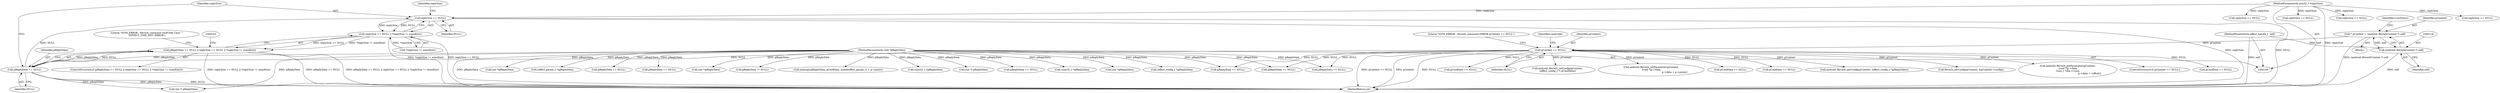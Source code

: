 digraph "0_Android_9e29523b9537983b4c4b205ff868d0b3bca0383b_0@pointer" {
"1000146" [label="(Call,replySize == NULL)"];
"1000111" [label="(MethodParameterIn,uint32_t *replySize)"];
"1000142" [label="(Call,pReplyData == NULL)"];
"1000112" [label="(MethodParameterIn,void *pReplyData)"];
"1000127" [label="(Call,pContext == NULL)"];
"1000115" [label="(Call,* pContext = (android::ReverbContext *) self)"];
"1000117" [label="(Call,(android::ReverbContext *) self)"];
"1000107" [label="(MethodParameterIn,effect_handle_t  self)"];
"1000145" [label="(Call,replySize == NULL || *replySize != sizeof(int))"];
"1000141" [label="(Call,pReplyData == NULL || replySize == NULL || *replySize != sizeof(int))"];
"1000119" [label="(Identifier,self)"];
"1000563" [label="(Call,pCmdData == NULL)"];
"1000430" [label="(Call,(int *)pReplyData)"];
"1000129" [label="(Identifier,NULL)"];
"1000128" [label="(Identifier,pContext)"];
"1000231" [label="(Call,(effect_config_t *)pReplyData)"];
"1000116" [label="(Identifier,pContext)"];
"1000146" [label="(Call,replySize == NULL)"];
"1000111" [label="(MethodParameterIn,uint32_t *replySize)"];
"1000202" [label="(Call,android::Reverb_setConfig(pContext,\n (effect_config_t *) pCmdData))"];
"1000156" [label="(Literal,\"\tLVM_ERROR : Reverb_command cmdCode Case: \"\n \"EFFECT_CMD_INIT: ERROR\")"];
"1000311" [label="(Call,memcpy(pReplyData, pCmdData, sizeof(effect_param_t) + p->psize))"];
"1000215" [label="(Call,replySize == NULL)"];
"1000115" [label="(Call,* pContext = (android::ReverbContext *) self)"];
"1000433" [label="(Call,android::Reverb_setParameter(pContext,\n (void *)p->data,\n                                                              p->data + p->psize))"];
"1000142" [label="(Call,pReplyData == NULL)"];
"1000688" [label="(MethodReturn,int)"];
"1000127" [label="(Call,pContext == NULL)"];
"1000162" [label="(Call,(int *) pReplyData)"];
"1000619" [label="(Call,(uint32_t *)pReplyData)"];
"1000132" [label="(Literal,\"\tLVM_ERROR : Reverb_command ERROR pContext == NULL\")"];
"1000199" [label="(Call,(int *) pReplyData)"];
"1000271" [label="(Call,pCmdData == NULL)"];
"1000395" [label="(Call,replySize == NULL)"];
"1000179" [label="(Call,pReplyData == NULL)"];
"1000628" [label="(Call,(uint32_t *)pReplyData)"];
"1000148" [label="(Identifier,NULL)"];
"1000211" [label="(Call,pReplyData == NULL)"];
"1000107" [label="(MethodParameterIn,effect_handle_t  self)"];
"1000170" [label="(Call,pCmdData == NULL)"];
"1000229" [label="(Call,android::Reverb_getConfig(pContext, (effect_config_t *)pReplyData))"];
"1000236" [label="(Call,Reverb_setConfig(pContext, &pContext->config))"];
"1000143" [label="(Identifier,pReplyData)"];
"1000140" [label="(ControlStructure,if (pReplyData == NULL || replySize == NULL || *replySize != sizeof(int)))"];
"1000550" [label="(Call,(int *)pReplyData)"];
"1000322" [label="(Call,(effect_param_t *)pReplyData)"];
"1000345" [label="(Call,android::Reverb_getParameter(pContext,\n (void *)p->data,\n (size_t *)&p->vsize,\n                                                          p->data + voffset))"];
"1000391" [label="(Call,pReplyData == NULL)"];
"1000149" [label="(Call,*replySize != sizeof(int))"];
"1000124" [label="(Identifier,LvmStatus)"];
"1000117" [label="(Call,(android::ReverbContext *) self)"];
"1000289" [label="(Call,pReplyData == NULL)"];
"1000113" [label="(Block,)"];
"1000141" [label="(Call,pReplyData == NULL || replySize == NULL || *replySize != sizeof(int))"];
"1000112" [label="(MethodParameterIn,void *pReplyData)"];
"1000147" [label="(Identifier,replySize)"];
"1000151" [label="(Identifier,replySize)"];
"1000145" [label="(Call,replySize == NULL || *replySize != sizeof(int))"];
"1000126" [label="(ControlStructure,if (pContext == NULL))"];
"1000183" [label="(Call,replySize == NULL)"];
"1000379" [label="(Call,pCmdData == NULL)"];
"1000479" [label="(Call,(int *)pReplyData)"];
"1000144" [label="(Identifier,NULL)"];
"1000137" [label="(Identifier,cmdCode)"];
"1000293" [label="(Call,replySize == NULL)"];
"1000579" [label="(Call,pReplyData != NULL)"];
"1000522" [label="(Call,pReplyData == NULL)"];
"1000451" [label="(Call,pReplyData == NULL)"];
"1000146" -> "1000145"  [label="AST: "];
"1000146" -> "1000148"  [label="CFG: "];
"1000147" -> "1000146"  [label="AST: "];
"1000148" -> "1000146"  [label="AST: "];
"1000151" -> "1000146"  [label="CFG: "];
"1000145" -> "1000146"  [label="CFG: "];
"1000146" -> "1000688"  [label="DDG: NULL"];
"1000146" -> "1000688"  [label="DDG: replySize"];
"1000146" -> "1000145"  [label="DDG: replySize"];
"1000146" -> "1000145"  [label="DDG: NULL"];
"1000111" -> "1000146"  [label="DDG: replySize"];
"1000142" -> "1000146"  [label="DDG: NULL"];
"1000111" -> "1000106"  [label="AST: "];
"1000111" -> "1000688"  [label="DDG: replySize"];
"1000111" -> "1000183"  [label="DDG: replySize"];
"1000111" -> "1000215"  [label="DDG: replySize"];
"1000111" -> "1000293"  [label="DDG: replySize"];
"1000111" -> "1000395"  [label="DDG: replySize"];
"1000142" -> "1000141"  [label="AST: "];
"1000142" -> "1000144"  [label="CFG: "];
"1000143" -> "1000142"  [label="AST: "];
"1000144" -> "1000142"  [label="AST: "];
"1000147" -> "1000142"  [label="CFG: "];
"1000141" -> "1000142"  [label="CFG: "];
"1000142" -> "1000688"  [label="DDG: NULL"];
"1000142" -> "1000688"  [label="DDG: pReplyData"];
"1000142" -> "1000141"  [label="DDG: pReplyData"];
"1000142" -> "1000141"  [label="DDG: NULL"];
"1000112" -> "1000142"  [label="DDG: pReplyData"];
"1000127" -> "1000142"  [label="DDG: NULL"];
"1000142" -> "1000162"  [label="DDG: pReplyData"];
"1000112" -> "1000106"  [label="AST: "];
"1000112" -> "1000688"  [label="DDG: pReplyData"];
"1000112" -> "1000162"  [label="DDG: pReplyData"];
"1000112" -> "1000179"  [label="DDG: pReplyData"];
"1000112" -> "1000199"  [label="DDG: pReplyData"];
"1000112" -> "1000211"  [label="DDG: pReplyData"];
"1000112" -> "1000231"  [label="DDG: pReplyData"];
"1000112" -> "1000289"  [label="DDG: pReplyData"];
"1000112" -> "1000311"  [label="DDG: pReplyData"];
"1000112" -> "1000322"  [label="DDG: pReplyData"];
"1000112" -> "1000391"  [label="DDG: pReplyData"];
"1000112" -> "1000430"  [label="DDG: pReplyData"];
"1000112" -> "1000451"  [label="DDG: pReplyData"];
"1000112" -> "1000479"  [label="DDG: pReplyData"];
"1000112" -> "1000522"  [label="DDG: pReplyData"];
"1000112" -> "1000550"  [label="DDG: pReplyData"];
"1000112" -> "1000579"  [label="DDG: pReplyData"];
"1000112" -> "1000619"  [label="DDG: pReplyData"];
"1000112" -> "1000628"  [label="DDG: pReplyData"];
"1000127" -> "1000126"  [label="AST: "];
"1000127" -> "1000129"  [label="CFG: "];
"1000128" -> "1000127"  [label="AST: "];
"1000129" -> "1000127"  [label="AST: "];
"1000132" -> "1000127"  [label="CFG: "];
"1000137" -> "1000127"  [label="CFG: "];
"1000127" -> "1000688"  [label="DDG: NULL"];
"1000127" -> "1000688"  [label="DDG: pContext == NULL"];
"1000127" -> "1000688"  [label="DDG: pContext"];
"1000115" -> "1000127"  [label="DDG: pContext"];
"1000127" -> "1000170"  [label="DDG: NULL"];
"1000127" -> "1000202"  [label="DDG: pContext"];
"1000127" -> "1000211"  [label="DDG: NULL"];
"1000127" -> "1000229"  [label="DDG: pContext"];
"1000127" -> "1000236"  [label="DDG: pContext"];
"1000127" -> "1000271"  [label="DDG: NULL"];
"1000127" -> "1000345"  [label="DDG: pContext"];
"1000127" -> "1000379"  [label="DDG: NULL"];
"1000127" -> "1000433"  [label="DDG: pContext"];
"1000127" -> "1000451"  [label="DDG: NULL"];
"1000127" -> "1000522"  [label="DDG: NULL"];
"1000127" -> "1000563"  [label="DDG: NULL"];
"1000115" -> "1000113"  [label="AST: "];
"1000115" -> "1000117"  [label="CFG: "];
"1000116" -> "1000115"  [label="AST: "];
"1000117" -> "1000115"  [label="AST: "];
"1000124" -> "1000115"  [label="CFG: "];
"1000115" -> "1000688"  [label="DDG: (android::ReverbContext *) self"];
"1000117" -> "1000115"  [label="DDG: self"];
"1000117" -> "1000119"  [label="CFG: "];
"1000118" -> "1000117"  [label="AST: "];
"1000119" -> "1000117"  [label="AST: "];
"1000117" -> "1000688"  [label="DDG: self"];
"1000107" -> "1000117"  [label="DDG: self"];
"1000107" -> "1000106"  [label="AST: "];
"1000107" -> "1000688"  [label="DDG: self"];
"1000145" -> "1000141"  [label="AST: "];
"1000145" -> "1000149"  [label="CFG: "];
"1000149" -> "1000145"  [label="AST: "];
"1000141" -> "1000145"  [label="CFG: "];
"1000145" -> "1000688"  [label="DDG: *replySize != sizeof(int)"];
"1000145" -> "1000688"  [label="DDG: replySize == NULL"];
"1000145" -> "1000141"  [label="DDG: replySize == NULL"];
"1000145" -> "1000141"  [label="DDG: *replySize != sizeof(int)"];
"1000149" -> "1000145"  [label="DDG: *replySize"];
"1000141" -> "1000140"  [label="AST: "];
"1000156" -> "1000141"  [label="CFG: "];
"1000163" -> "1000141"  [label="CFG: "];
"1000141" -> "1000688"  [label="DDG: pReplyData == NULL"];
"1000141" -> "1000688"  [label="DDG: pReplyData == NULL || replySize == NULL || *replySize != sizeof(int)"];
"1000141" -> "1000688"  [label="DDG: replySize == NULL || *replySize != sizeof(int)"];
}
